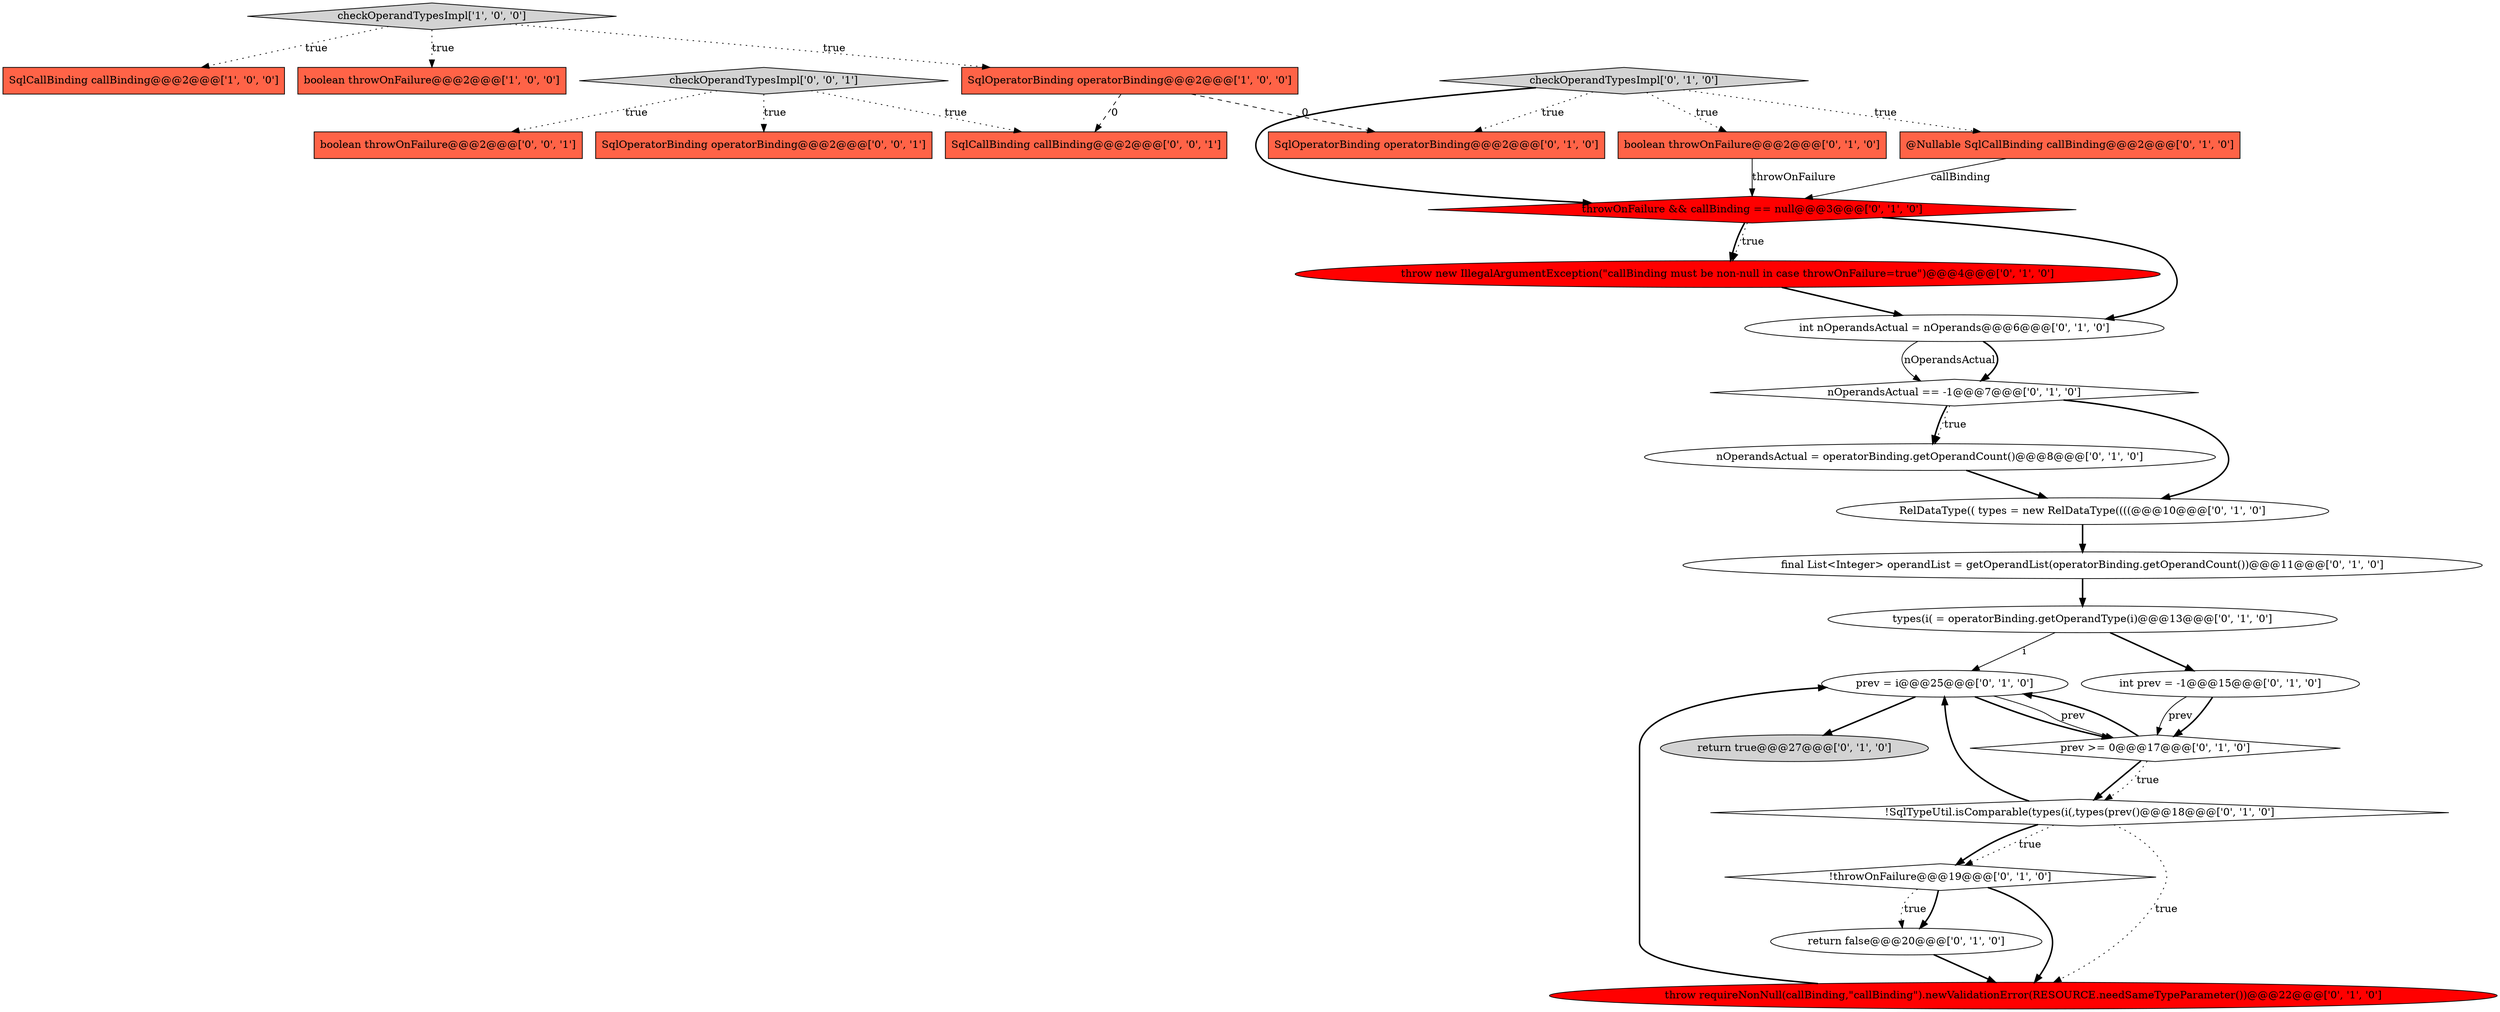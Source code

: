digraph {
0 [style = filled, label = "SqlCallBinding callBinding@@@2@@@['1', '0', '0']", fillcolor = tomato, shape = box image = "AAA0AAABBB1BBB"];
8 [style = filled, label = "prev >= 0@@@17@@@['0', '1', '0']", fillcolor = white, shape = diamond image = "AAA0AAABBB2BBB"];
19 [style = filled, label = "!SqlTypeUtil.isComparable(types(i(,types(prev()@@@18@@@['0', '1', '0']", fillcolor = white, shape = diamond image = "AAA0AAABBB2BBB"];
27 [style = filled, label = "SqlCallBinding callBinding@@@2@@@['0', '0', '1']", fillcolor = tomato, shape = box image = "AAA0AAABBB3BBB"];
17 [style = filled, label = "prev = i@@@25@@@['0', '1', '0']", fillcolor = white, shape = ellipse image = "AAA0AAABBB2BBB"];
21 [style = filled, label = "throw new IllegalArgumentException(\"callBinding must be non-null in case throwOnFailure=true\")@@@4@@@['0', '1', '0']", fillcolor = red, shape = ellipse image = "AAA1AAABBB2BBB"];
13 [style = filled, label = "int prev = -1@@@15@@@['0', '1', '0']", fillcolor = white, shape = ellipse image = "AAA0AAABBB2BBB"];
5 [style = filled, label = "@Nullable SqlCallBinding callBinding@@@2@@@['0', '1', '0']", fillcolor = tomato, shape = box image = "AAA0AAABBB2BBB"];
1 [style = filled, label = "checkOperandTypesImpl['1', '0', '0']", fillcolor = lightgray, shape = diamond image = "AAA0AAABBB1BBB"];
16 [style = filled, label = "nOperandsActual = operatorBinding.getOperandCount()@@@8@@@['0', '1', '0']", fillcolor = white, shape = ellipse image = "AAA0AAABBB2BBB"];
24 [style = filled, label = "boolean throwOnFailure@@@2@@@['0', '0', '1']", fillcolor = tomato, shape = box image = "AAA0AAABBB3BBB"];
18 [style = filled, label = "final List<Integer> operandList = getOperandList(operatorBinding.getOperandCount())@@@11@@@['0', '1', '0']", fillcolor = white, shape = ellipse image = "AAA0AAABBB2BBB"];
22 [style = filled, label = "RelDataType(( types = new RelDataType((((@@@10@@@['0', '1', '0']", fillcolor = white, shape = ellipse image = "AAA0AAABBB2BBB"];
2 [style = filled, label = "boolean throwOnFailure@@@2@@@['1', '0', '0']", fillcolor = tomato, shape = box image = "AAA0AAABBB1BBB"];
6 [style = filled, label = "throw requireNonNull(callBinding,\"callBinding\").newValidationError(RESOURCE.needSameTypeParameter())@@@22@@@['0', '1', '0']", fillcolor = red, shape = ellipse image = "AAA1AAABBB2BBB"];
11 [style = filled, label = "return true@@@27@@@['0', '1', '0']", fillcolor = lightgray, shape = ellipse image = "AAA0AAABBB2BBB"];
20 [style = filled, label = "throwOnFailure && callBinding == null@@@3@@@['0', '1', '0']", fillcolor = red, shape = diamond image = "AAA1AAABBB2BBB"];
14 [style = filled, label = "SqlOperatorBinding operatorBinding@@@2@@@['0', '1', '0']", fillcolor = tomato, shape = box image = "AAA1AAABBB2BBB"];
3 [style = filled, label = "SqlOperatorBinding operatorBinding@@@2@@@['1', '0', '0']", fillcolor = tomato, shape = box image = "AAA1AAABBB1BBB"];
7 [style = filled, label = "types(i( = operatorBinding.getOperandType(i)@@@13@@@['0', '1', '0']", fillcolor = white, shape = ellipse image = "AAA0AAABBB2BBB"];
23 [style = filled, label = "checkOperandTypesImpl['0', '1', '0']", fillcolor = lightgray, shape = diamond image = "AAA0AAABBB2BBB"];
15 [style = filled, label = "nOperandsActual == -1@@@7@@@['0', '1', '0']", fillcolor = white, shape = diamond image = "AAA0AAABBB2BBB"];
4 [style = filled, label = "!throwOnFailure@@@19@@@['0', '1', '0']", fillcolor = white, shape = diamond image = "AAA0AAABBB2BBB"];
9 [style = filled, label = "int nOperandsActual = nOperands@@@6@@@['0', '1', '0']", fillcolor = white, shape = ellipse image = "AAA0AAABBB2BBB"];
12 [style = filled, label = "return false@@@20@@@['0', '1', '0']", fillcolor = white, shape = ellipse image = "AAA0AAABBB2BBB"];
25 [style = filled, label = "checkOperandTypesImpl['0', '0', '1']", fillcolor = lightgray, shape = diamond image = "AAA0AAABBB3BBB"];
26 [style = filled, label = "SqlOperatorBinding operatorBinding@@@2@@@['0', '0', '1']", fillcolor = tomato, shape = box image = "AAA0AAABBB3BBB"];
10 [style = filled, label = "boolean throwOnFailure@@@2@@@['0', '1', '0']", fillcolor = tomato, shape = box image = "AAA0AAABBB2BBB"];
7->13 [style = bold, label=""];
6->17 [style = bold, label=""];
17->8 [style = bold, label=""];
23->20 [style = bold, label=""];
20->9 [style = bold, label=""];
4->6 [style = bold, label=""];
8->19 [style = bold, label=""];
3->27 [style = dashed, label="0"];
23->5 [style = dotted, label="true"];
25->24 [style = dotted, label="true"];
20->21 [style = dotted, label="true"];
19->17 [style = bold, label=""];
15->16 [style = dotted, label="true"];
16->22 [style = bold, label=""];
15->16 [style = bold, label=""];
13->8 [style = solid, label="prev"];
12->6 [style = bold, label=""];
17->11 [style = bold, label=""];
9->15 [style = solid, label="nOperandsActual"];
15->22 [style = bold, label=""];
1->3 [style = dotted, label="true"];
20->21 [style = bold, label=""];
8->17 [style = bold, label=""];
23->14 [style = dotted, label="true"];
7->17 [style = solid, label="i"];
23->10 [style = dotted, label="true"];
21->9 [style = bold, label=""];
22->18 [style = bold, label=""];
19->4 [style = dotted, label="true"];
9->15 [style = bold, label=""];
10->20 [style = solid, label="throwOnFailure"];
17->8 [style = solid, label="prev"];
4->12 [style = bold, label=""];
19->6 [style = dotted, label="true"];
1->0 [style = dotted, label="true"];
19->4 [style = bold, label=""];
13->8 [style = bold, label=""];
1->2 [style = dotted, label="true"];
4->12 [style = dotted, label="true"];
25->27 [style = dotted, label="true"];
18->7 [style = bold, label=""];
3->14 [style = dashed, label="0"];
25->26 [style = dotted, label="true"];
8->19 [style = dotted, label="true"];
5->20 [style = solid, label="callBinding"];
}
